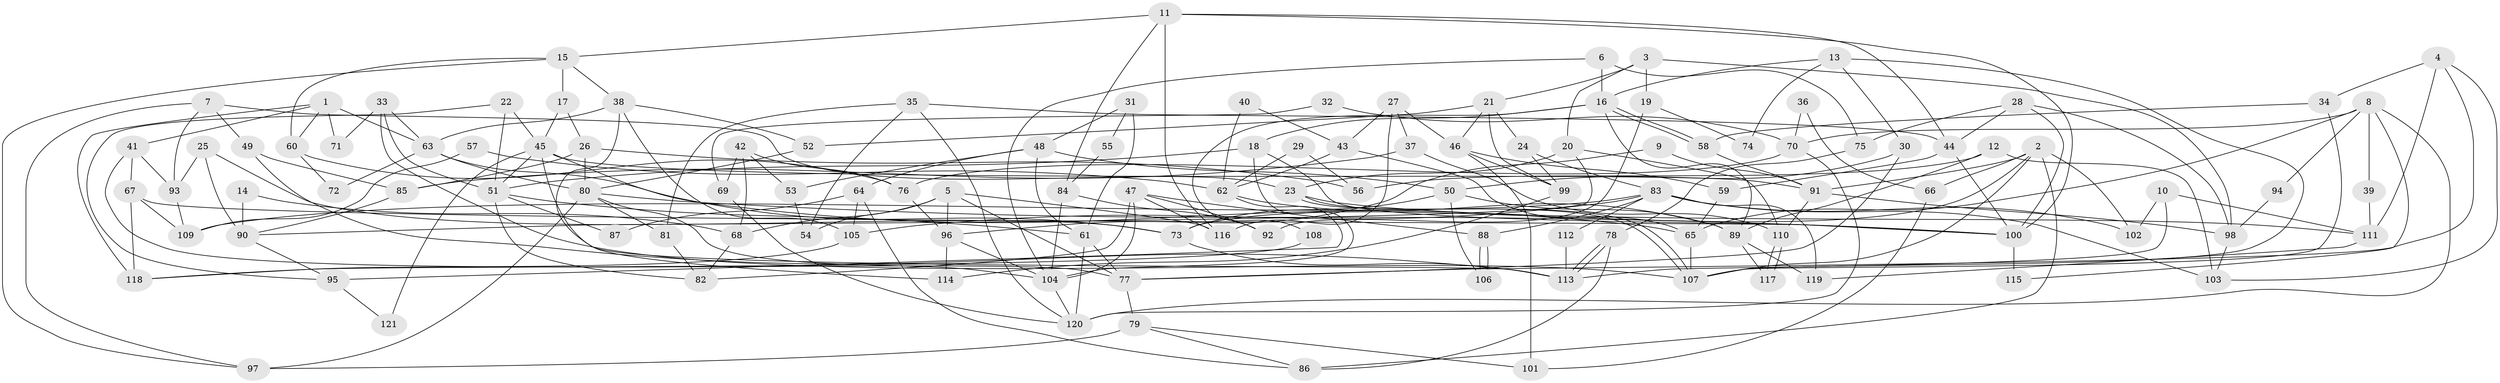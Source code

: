// Generated by graph-tools (version 1.1) at 2025/50/03/09/25 03:50:06]
// undirected, 121 vertices, 242 edges
graph export_dot {
graph [start="1"]
  node [color=gray90,style=filled];
  1;
  2;
  3;
  4;
  5;
  6;
  7;
  8;
  9;
  10;
  11;
  12;
  13;
  14;
  15;
  16;
  17;
  18;
  19;
  20;
  21;
  22;
  23;
  24;
  25;
  26;
  27;
  28;
  29;
  30;
  31;
  32;
  33;
  34;
  35;
  36;
  37;
  38;
  39;
  40;
  41;
  42;
  43;
  44;
  45;
  46;
  47;
  48;
  49;
  50;
  51;
  52;
  53;
  54;
  55;
  56;
  57;
  58;
  59;
  60;
  61;
  62;
  63;
  64;
  65;
  66;
  67;
  68;
  69;
  70;
  71;
  72;
  73;
  74;
  75;
  76;
  77;
  78;
  79;
  80;
  81;
  82;
  83;
  84;
  85;
  86;
  87;
  88;
  89;
  90;
  91;
  92;
  93;
  94;
  95;
  96;
  97;
  98;
  99;
  100;
  101;
  102;
  103;
  104;
  105;
  106;
  107;
  108;
  109;
  110;
  111;
  112;
  113;
  114;
  115;
  116;
  117;
  118;
  119;
  120;
  121;
  1 -- 118;
  1 -- 63;
  1 -- 41;
  1 -- 60;
  1 -- 71;
  2 -- 107;
  2 -- 73;
  2 -- 66;
  2 -- 86;
  2 -- 91;
  2 -- 102;
  3 -- 98;
  3 -- 20;
  3 -- 19;
  3 -- 21;
  4 -- 103;
  4 -- 77;
  4 -- 34;
  4 -- 111;
  5 -- 96;
  5 -- 77;
  5 -- 54;
  5 -- 68;
  5 -- 116;
  6 -- 104;
  6 -- 16;
  6 -- 75;
  7 -- 49;
  7 -- 23;
  7 -- 93;
  7 -- 97;
  8 -- 120;
  8 -- 70;
  8 -- 39;
  8 -- 65;
  8 -- 94;
  8 -- 115;
  9 -- 91;
  9 -- 96;
  10 -- 113;
  10 -- 111;
  10 -- 102;
  11 -- 44;
  11 -- 100;
  11 -- 15;
  11 -- 84;
  11 -- 116;
  12 -- 89;
  12 -- 103;
  12 -- 56;
  13 -- 107;
  13 -- 30;
  13 -- 16;
  13 -- 74;
  14 -- 68;
  14 -- 90;
  15 -- 97;
  15 -- 17;
  15 -- 38;
  15 -- 60;
  16 -- 58;
  16 -- 58;
  16 -- 18;
  16 -- 89;
  16 -- 108;
  17 -- 45;
  17 -- 26;
  18 -- 51;
  18 -- 100;
  18 -- 104;
  19 -- 92;
  19 -- 74;
  20 -- 90;
  20 -- 110;
  20 -- 23;
  21 -- 52;
  21 -- 24;
  21 -- 46;
  21 -- 99;
  22 -- 95;
  22 -- 45;
  22 -- 51;
  23 -- 107;
  23 -- 107;
  23 -- 111;
  24 -- 83;
  24 -- 99;
  25 -- 93;
  25 -- 73;
  25 -- 90;
  26 -- 80;
  26 -- 56;
  26 -- 85;
  27 -- 116;
  27 -- 46;
  27 -- 37;
  27 -- 43;
  28 -- 75;
  28 -- 44;
  28 -- 98;
  28 -- 100;
  29 -- 56;
  29 -- 62;
  30 -- 77;
  30 -- 50;
  31 -- 61;
  31 -- 48;
  31 -- 55;
  32 -- 70;
  32 -- 69;
  33 -- 63;
  33 -- 107;
  33 -- 51;
  33 -- 71;
  34 -- 58;
  34 -- 107;
  35 -- 120;
  35 -- 44;
  35 -- 54;
  35 -- 81;
  36 -- 66;
  36 -- 70;
  37 -- 110;
  37 -- 85;
  38 -- 63;
  38 -- 52;
  38 -- 105;
  38 -- 114;
  39 -- 111;
  40 -- 62;
  40 -- 43;
  41 -- 93;
  41 -- 67;
  41 -- 77;
  42 -- 76;
  42 -- 68;
  42 -- 53;
  42 -- 69;
  43 -- 65;
  43 -- 62;
  44 -- 100;
  44 -- 59;
  45 -- 51;
  45 -- 73;
  45 -- 91;
  45 -- 113;
  45 -- 121;
  46 -- 99;
  46 -- 59;
  46 -- 101;
  47 -- 104;
  47 -- 116;
  47 -- 82;
  47 -- 88;
  47 -- 92;
  48 -- 64;
  48 -- 53;
  48 -- 50;
  48 -- 61;
  49 -- 113;
  49 -- 85;
  50 -- 89;
  50 -- 73;
  50 -- 106;
  51 -- 61;
  51 -- 82;
  51 -- 87;
  52 -- 80;
  53 -- 54;
  55 -- 84;
  57 -- 62;
  57 -- 109;
  58 -- 91;
  59 -- 65;
  60 -- 72;
  60 -- 76;
  61 -- 77;
  61 -- 120;
  62 -- 89;
  62 -- 95;
  63 -- 80;
  63 -- 65;
  63 -- 72;
  64 -- 105;
  64 -- 86;
  64 -- 87;
  65 -- 107;
  66 -- 101;
  67 -- 100;
  67 -- 109;
  67 -- 118;
  68 -- 82;
  69 -- 120;
  70 -- 76;
  70 -- 120;
  73 -- 113;
  75 -- 78;
  76 -- 96;
  77 -- 79;
  78 -- 86;
  78 -- 113;
  78 -- 113;
  79 -- 97;
  79 -- 86;
  79 -- 101;
  80 -- 100;
  80 -- 81;
  80 -- 97;
  80 -- 104;
  81 -- 82;
  83 -- 88;
  83 -- 102;
  83 -- 103;
  83 -- 105;
  83 -- 109;
  83 -- 112;
  83 -- 119;
  84 -- 104;
  84 -- 92;
  85 -- 90;
  88 -- 106;
  88 -- 106;
  89 -- 119;
  89 -- 117;
  90 -- 95;
  91 -- 98;
  91 -- 110;
  93 -- 109;
  94 -- 98;
  95 -- 121;
  96 -- 104;
  96 -- 114;
  98 -- 103;
  99 -- 114;
  100 -- 115;
  104 -- 120;
  105 -- 118;
  108 -- 118;
  110 -- 117;
  110 -- 117;
  111 -- 119;
  112 -- 113;
}
